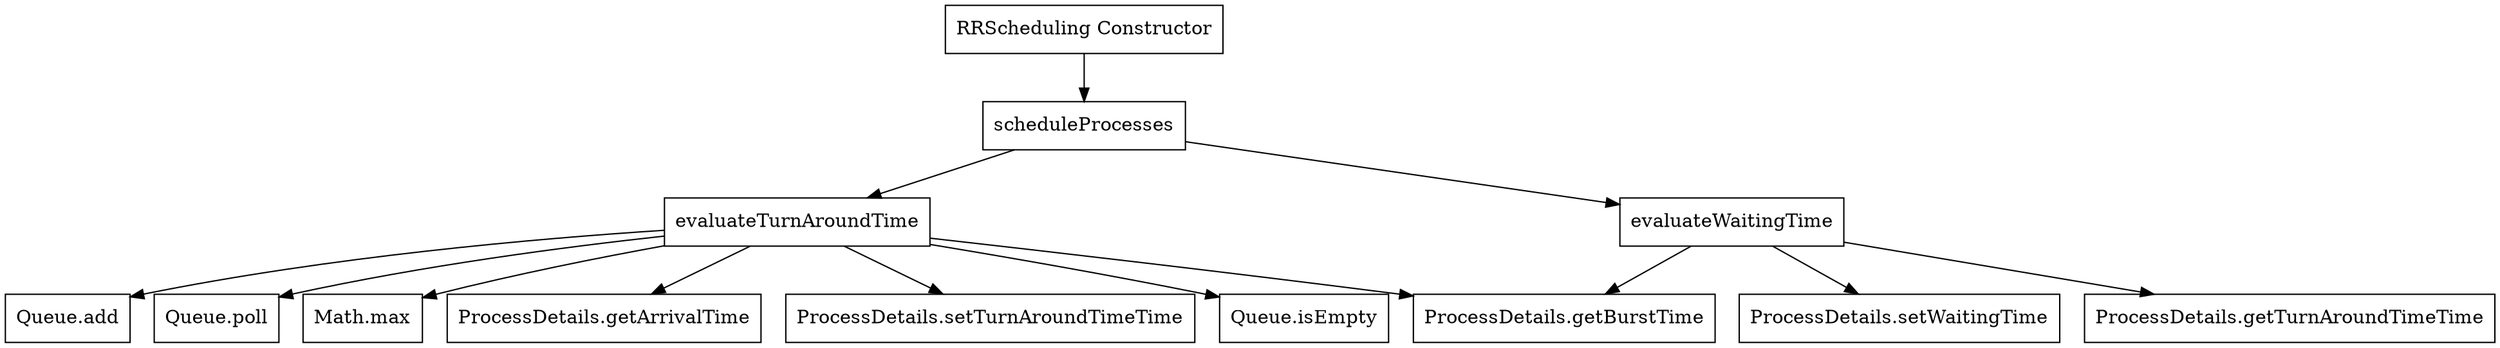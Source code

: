 digraph RRScheduling {
    node [shape=box];
    
    "RRScheduling Constructor" -> "scheduleProcesses";
    "scheduleProcesses" -> "evaluateTurnAroundTime";
    "scheduleProcesses" -> "evaluateWaitingTime";
    
    "evaluateTurnAroundTime" -> "Queue.add";
    "evaluateTurnAroundTime" -> "Queue.poll";
    "evaluateTurnAroundTime" -> "Math.max";
    "evaluateTurnAroundTime" -> "ProcessDetails.getArrivalTime";
    "evaluateTurnAroundTime" -> "ProcessDetails.getBurstTime";
    "evaluateTurnAroundTime" -> "ProcessDetails.setTurnAroundTimeTime";
    "evaluateTurnAroundTime" -> "Queue.isEmpty";
    
    "evaluateWaitingTime" -> "ProcessDetails.setWaitingTime";
    "evaluateWaitingTime" -> "ProcessDetails.getTurnAroundTimeTime";
    "evaluateWaitingTime" -> "ProcessDetails.getBurstTime";
}
